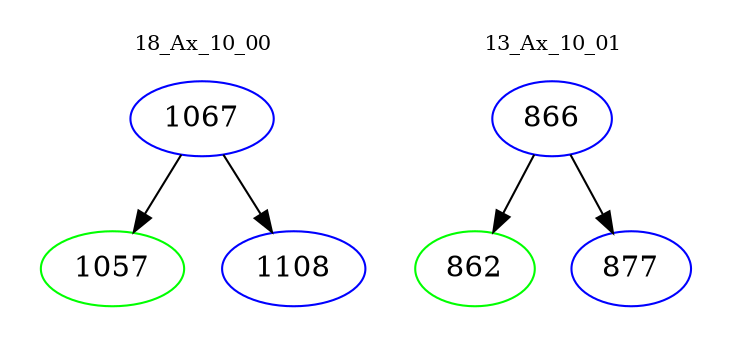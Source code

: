 digraph{
subgraph cluster_0 {
color = white
label = "18_Ax_10_00";
fontsize=10;
T0_1067 [label="1067", color="blue"]
T0_1067 -> T0_1057 [color="black"]
T0_1057 [label="1057", color="green"]
T0_1067 -> T0_1108 [color="black"]
T0_1108 [label="1108", color="blue"]
}
subgraph cluster_1 {
color = white
label = "13_Ax_10_01";
fontsize=10;
T1_866 [label="866", color="blue"]
T1_866 -> T1_862 [color="black"]
T1_862 [label="862", color="green"]
T1_866 -> T1_877 [color="black"]
T1_877 [label="877", color="blue"]
}
}
